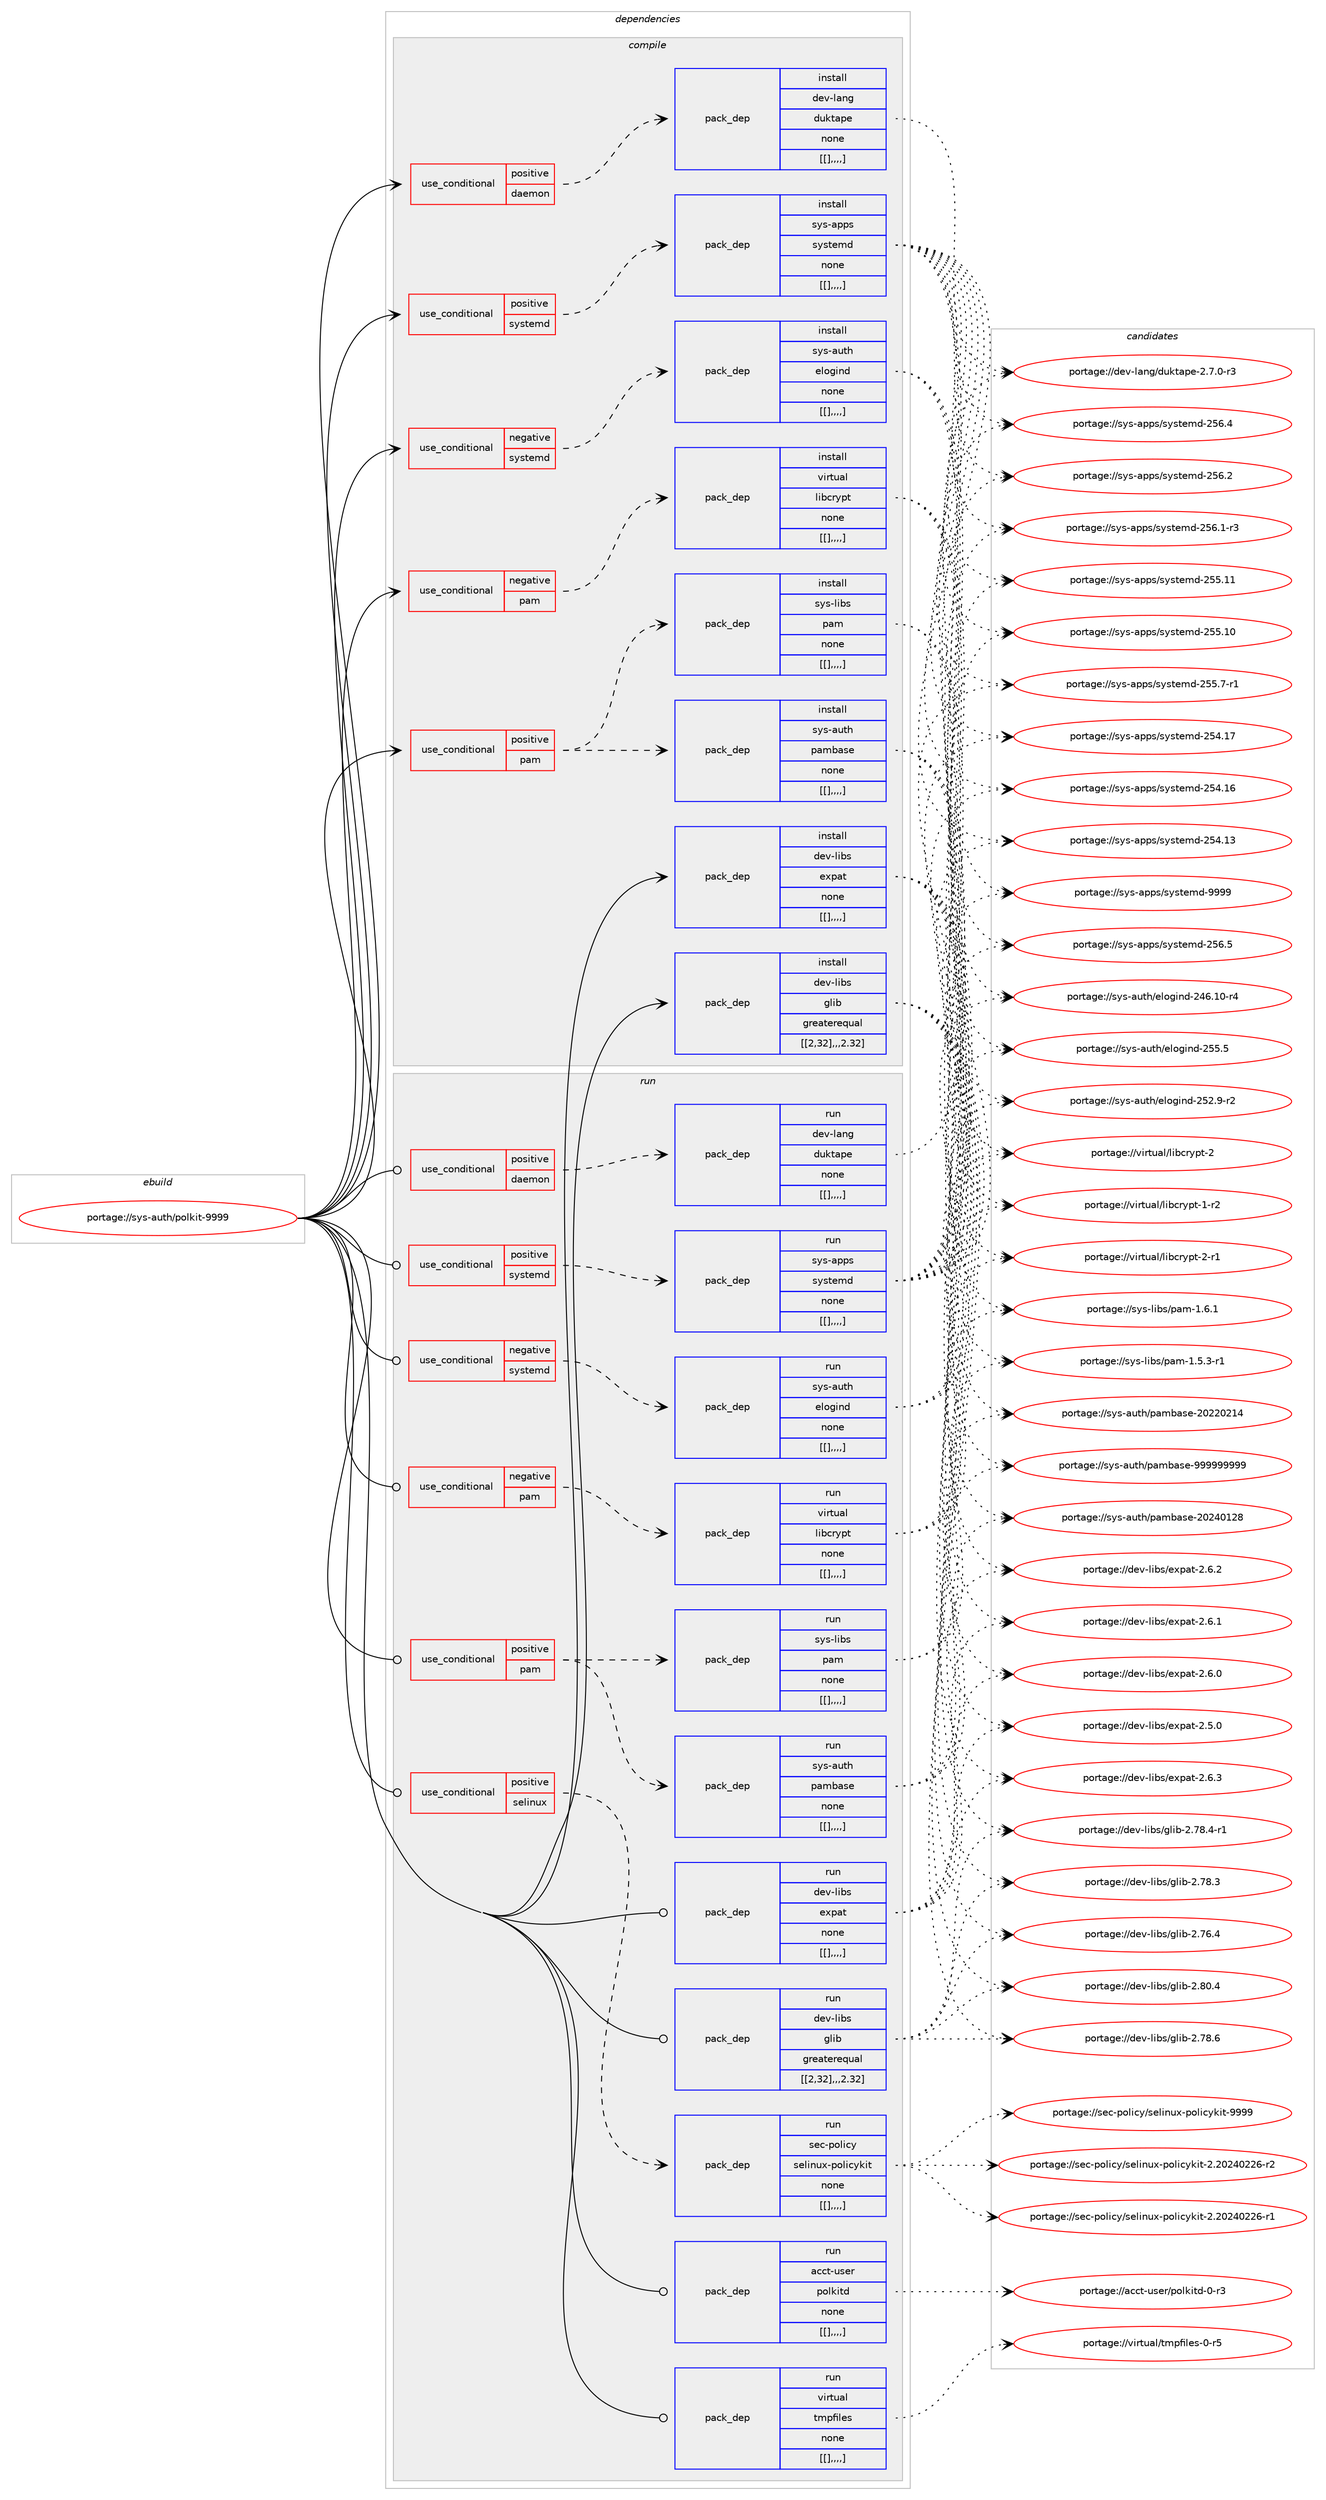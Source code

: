 digraph prolog {

# *************
# Graph options
# *************

newrank=true;
concentrate=true;
compound=true;
graph [rankdir=LR,fontname=Helvetica,fontsize=10,ranksep=1.5];#, ranksep=2.5, nodesep=0.2];
edge  [arrowhead=vee];
node  [fontname=Helvetica,fontsize=10];

# **********
# The ebuild
# **********

subgraph cluster_leftcol {
color=gray;
label=<<i>ebuild</i>>;
id [label="portage://sys-auth/polkit-9999", color=red, width=4, href="../sys-auth/polkit-9999.svg"];
}

# ****************
# The dependencies
# ****************

subgraph cluster_midcol {
color=gray;
label=<<i>dependencies</i>>;
subgraph cluster_compile {
fillcolor="#eeeeee";
style=filled;
label=<<i>compile</i>>;
subgraph cond117520 {
dependency443990 [label=<<TABLE BORDER="0" CELLBORDER="1" CELLSPACING="0" CELLPADDING="4"><TR><TD ROWSPAN="3" CELLPADDING="10">use_conditional</TD></TR><TR><TD>negative</TD></TR><TR><TD>pam</TD></TR></TABLE>>, shape=none, color=red];
subgraph pack323399 {
dependency443991 [label=<<TABLE BORDER="0" CELLBORDER="1" CELLSPACING="0" CELLPADDING="4" WIDTH="220"><TR><TD ROWSPAN="6" CELLPADDING="30">pack_dep</TD></TR><TR><TD WIDTH="110">install</TD></TR><TR><TD>virtual</TD></TR><TR><TD>libcrypt</TD></TR><TR><TD>none</TD></TR><TR><TD>[[],,,,]</TD></TR></TABLE>>, shape=none, color=blue];
}
dependency443990:e -> dependency443991:w [weight=20,style="dashed",arrowhead="vee"];
}
id:e -> dependency443990:w [weight=20,style="solid",arrowhead="vee"];
subgraph cond117521 {
dependency443992 [label=<<TABLE BORDER="0" CELLBORDER="1" CELLSPACING="0" CELLPADDING="4"><TR><TD ROWSPAN="3" CELLPADDING="10">use_conditional</TD></TR><TR><TD>negative</TD></TR><TR><TD>systemd</TD></TR></TABLE>>, shape=none, color=red];
subgraph pack323400 {
dependency443993 [label=<<TABLE BORDER="0" CELLBORDER="1" CELLSPACING="0" CELLPADDING="4" WIDTH="220"><TR><TD ROWSPAN="6" CELLPADDING="30">pack_dep</TD></TR><TR><TD WIDTH="110">install</TD></TR><TR><TD>sys-auth</TD></TR><TR><TD>elogind</TD></TR><TR><TD>none</TD></TR><TR><TD>[[],,,,]</TD></TR></TABLE>>, shape=none, color=blue];
}
dependency443992:e -> dependency443993:w [weight=20,style="dashed",arrowhead="vee"];
}
id:e -> dependency443992:w [weight=20,style="solid",arrowhead="vee"];
subgraph cond117522 {
dependency443994 [label=<<TABLE BORDER="0" CELLBORDER="1" CELLSPACING="0" CELLPADDING="4"><TR><TD ROWSPAN="3" CELLPADDING="10">use_conditional</TD></TR><TR><TD>positive</TD></TR><TR><TD>daemon</TD></TR></TABLE>>, shape=none, color=red];
subgraph pack323401 {
dependency443995 [label=<<TABLE BORDER="0" CELLBORDER="1" CELLSPACING="0" CELLPADDING="4" WIDTH="220"><TR><TD ROWSPAN="6" CELLPADDING="30">pack_dep</TD></TR><TR><TD WIDTH="110">install</TD></TR><TR><TD>dev-lang</TD></TR><TR><TD>duktape</TD></TR><TR><TD>none</TD></TR><TR><TD>[[],,,,]</TD></TR></TABLE>>, shape=none, color=blue];
}
dependency443994:e -> dependency443995:w [weight=20,style="dashed",arrowhead="vee"];
}
id:e -> dependency443994:w [weight=20,style="solid",arrowhead="vee"];
subgraph cond117523 {
dependency443996 [label=<<TABLE BORDER="0" CELLBORDER="1" CELLSPACING="0" CELLPADDING="4"><TR><TD ROWSPAN="3" CELLPADDING="10">use_conditional</TD></TR><TR><TD>positive</TD></TR><TR><TD>pam</TD></TR></TABLE>>, shape=none, color=red];
subgraph pack323402 {
dependency443997 [label=<<TABLE BORDER="0" CELLBORDER="1" CELLSPACING="0" CELLPADDING="4" WIDTH="220"><TR><TD ROWSPAN="6" CELLPADDING="30">pack_dep</TD></TR><TR><TD WIDTH="110">install</TD></TR><TR><TD>sys-auth</TD></TR><TR><TD>pambase</TD></TR><TR><TD>none</TD></TR><TR><TD>[[],,,,]</TD></TR></TABLE>>, shape=none, color=blue];
}
dependency443996:e -> dependency443997:w [weight=20,style="dashed",arrowhead="vee"];
subgraph pack323403 {
dependency443998 [label=<<TABLE BORDER="0" CELLBORDER="1" CELLSPACING="0" CELLPADDING="4" WIDTH="220"><TR><TD ROWSPAN="6" CELLPADDING="30">pack_dep</TD></TR><TR><TD WIDTH="110">install</TD></TR><TR><TD>sys-libs</TD></TR><TR><TD>pam</TD></TR><TR><TD>none</TD></TR><TR><TD>[[],,,,]</TD></TR></TABLE>>, shape=none, color=blue];
}
dependency443996:e -> dependency443998:w [weight=20,style="dashed",arrowhead="vee"];
}
id:e -> dependency443996:w [weight=20,style="solid",arrowhead="vee"];
subgraph cond117524 {
dependency443999 [label=<<TABLE BORDER="0" CELLBORDER="1" CELLSPACING="0" CELLPADDING="4"><TR><TD ROWSPAN="3" CELLPADDING="10">use_conditional</TD></TR><TR><TD>positive</TD></TR><TR><TD>systemd</TD></TR></TABLE>>, shape=none, color=red];
subgraph pack323404 {
dependency444000 [label=<<TABLE BORDER="0" CELLBORDER="1" CELLSPACING="0" CELLPADDING="4" WIDTH="220"><TR><TD ROWSPAN="6" CELLPADDING="30">pack_dep</TD></TR><TR><TD WIDTH="110">install</TD></TR><TR><TD>sys-apps</TD></TR><TR><TD>systemd</TD></TR><TR><TD>none</TD></TR><TR><TD>[[],,,,]</TD></TR></TABLE>>, shape=none, color=blue];
}
dependency443999:e -> dependency444000:w [weight=20,style="dashed",arrowhead="vee"];
}
id:e -> dependency443999:w [weight=20,style="solid",arrowhead="vee"];
subgraph pack323405 {
dependency444001 [label=<<TABLE BORDER="0" CELLBORDER="1" CELLSPACING="0" CELLPADDING="4" WIDTH="220"><TR><TD ROWSPAN="6" CELLPADDING="30">pack_dep</TD></TR><TR><TD WIDTH="110">install</TD></TR><TR><TD>dev-libs</TD></TR><TR><TD>expat</TD></TR><TR><TD>none</TD></TR><TR><TD>[[],,,,]</TD></TR></TABLE>>, shape=none, color=blue];
}
id:e -> dependency444001:w [weight=20,style="solid",arrowhead="vee"];
subgraph pack323406 {
dependency444002 [label=<<TABLE BORDER="0" CELLBORDER="1" CELLSPACING="0" CELLPADDING="4" WIDTH="220"><TR><TD ROWSPAN="6" CELLPADDING="30">pack_dep</TD></TR><TR><TD WIDTH="110">install</TD></TR><TR><TD>dev-libs</TD></TR><TR><TD>glib</TD></TR><TR><TD>greaterequal</TD></TR><TR><TD>[[2,32],,,2.32]</TD></TR></TABLE>>, shape=none, color=blue];
}
id:e -> dependency444002:w [weight=20,style="solid",arrowhead="vee"];
}
subgraph cluster_compileandrun {
fillcolor="#eeeeee";
style=filled;
label=<<i>compile and run</i>>;
}
subgraph cluster_run {
fillcolor="#eeeeee";
style=filled;
label=<<i>run</i>>;
subgraph cond117525 {
dependency444003 [label=<<TABLE BORDER="0" CELLBORDER="1" CELLSPACING="0" CELLPADDING="4"><TR><TD ROWSPAN="3" CELLPADDING="10">use_conditional</TD></TR><TR><TD>negative</TD></TR><TR><TD>pam</TD></TR></TABLE>>, shape=none, color=red];
subgraph pack323407 {
dependency444004 [label=<<TABLE BORDER="0" CELLBORDER="1" CELLSPACING="0" CELLPADDING="4" WIDTH="220"><TR><TD ROWSPAN="6" CELLPADDING="30">pack_dep</TD></TR><TR><TD WIDTH="110">run</TD></TR><TR><TD>virtual</TD></TR><TR><TD>libcrypt</TD></TR><TR><TD>none</TD></TR><TR><TD>[[],,,,]</TD></TR></TABLE>>, shape=none, color=blue];
}
dependency444003:e -> dependency444004:w [weight=20,style="dashed",arrowhead="vee"];
}
id:e -> dependency444003:w [weight=20,style="solid",arrowhead="odot"];
subgraph cond117526 {
dependency444005 [label=<<TABLE BORDER="0" CELLBORDER="1" CELLSPACING="0" CELLPADDING="4"><TR><TD ROWSPAN="3" CELLPADDING="10">use_conditional</TD></TR><TR><TD>negative</TD></TR><TR><TD>systemd</TD></TR></TABLE>>, shape=none, color=red];
subgraph pack323408 {
dependency444006 [label=<<TABLE BORDER="0" CELLBORDER="1" CELLSPACING="0" CELLPADDING="4" WIDTH="220"><TR><TD ROWSPAN="6" CELLPADDING="30">pack_dep</TD></TR><TR><TD WIDTH="110">run</TD></TR><TR><TD>sys-auth</TD></TR><TR><TD>elogind</TD></TR><TR><TD>none</TD></TR><TR><TD>[[],,,,]</TD></TR></TABLE>>, shape=none, color=blue];
}
dependency444005:e -> dependency444006:w [weight=20,style="dashed",arrowhead="vee"];
}
id:e -> dependency444005:w [weight=20,style="solid",arrowhead="odot"];
subgraph cond117527 {
dependency444007 [label=<<TABLE BORDER="0" CELLBORDER="1" CELLSPACING="0" CELLPADDING="4"><TR><TD ROWSPAN="3" CELLPADDING="10">use_conditional</TD></TR><TR><TD>positive</TD></TR><TR><TD>daemon</TD></TR></TABLE>>, shape=none, color=red];
subgraph pack323409 {
dependency444008 [label=<<TABLE BORDER="0" CELLBORDER="1" CELLSPACING="0" CELLPADDING="4" WIDTH="220"><TR><TD ROWSPAN="6" CELLPADDING="30">pack_dep</TD></TR><TR><TD WIDTH="110">run</TD></TR><TR><TD>dev-lang</TD></TR><TR><TD>duktape</TD></TR><TR><TD>none</TD></TR><TR><TD>[[],,,,]</TD></TR></TABLE>>, shape=none, color=blue];
}
dependency444007:e -> dependency444008:w [weight=20,style="dashed",arrowhead="vee"];
}
id:e -> dependency444007:w [weight=20,style="solid",arrowhead="odot"];
subgraph cond117528 {
dependency444009 [label=<<TABLE BORDER="0" CELLBORDER="1" CELLSPACING="0" CELLPADDING="4"><TR><TD ROWSPAN="3" CELLPADDING="10">use_conditional</TD></TR><TR><TD>positive</TD></TR><TR><TD>pam</TD></TR></TABLE>>, shape=none, color=red];
subgraph pack323410 {
dependency444010 [label=<<TABLE BORDER="0" CELLBORDER="1" CELLSPACING="0" CELLPADDING="4" WIDTH="220"><TR><TD ROWSPAN="6" CELLPADDING="30">pack_dep</TD></TR><TR><TD WIDTH="110">run</TD></TR><TR><TD>sys-auth</TD></TR><TR><TD>pambase</TD></TR><TR><TD>none</TD></TR><TR><TD>[[],,,,]</TD></TR></TABLE>>, shape=none, color=blue];
}
dependency444009:e -> dependency444010:w [weight=20,style="dashed",arrowhead="vee"];
subgraph pack323411 {
dependency444011 [label=<<TABLE BORDER="0" CELLBORDER="1" CELLSPACING="0" CELLPADDING="4" WIDTH="220"><TR><TD ROWSPAN="6" CELLPADDING="30">pack_dep</TD></TR><TR><TD WIDTH="110">run</TD></TR><TR><TD>sys-libs</TD></TR><TR><TD>pam</TD></TR><TR><TD>none</TD></TR><TR><TD>[[],,,,]</TD></TR></TABLE>>, shape=none, color=blue];
}
dependency444009:e -> dependency444011:w [weight=20,style="dashed",arrowhead="vee"];
}
id:e -> dependency444009:w [weight=20,style="solid",arrowhead="odot"];
subgraph cond117529 {
dependency444012 [label=<<TABLE BORDER="0" CELLBORDER="1" CELLSPACING="0" CELLPADDING="4"><TR><TD ROWSPAN="3" CELLPADDING="10">use_conditional</TD></TR><TR><TD>positive</TD></TR><TR><TD>selinux</TD></TR></TABLE>>, shape=none, color=red];
subgraph pack323412 {
dependency444013 [label=<<TABLE BORDER="0" CELLBORDER="1" CELLSPACING="0" CELLPADDING="4" WIDTH="220"><TR><TD ROWSPAN="6" CELLPADDING="30">pack_dep</TD></TR><TR><TD WIDTH="110">run</TD></TR><TR><TD>sec-policy</TD></TR><TR><TD>selinux-policykit</TD></TR><TR><TD>none</TD></TR><TR><TD>[[],,,,]</TD></TR></TABLE>>, shape=none, color=blue];
}
dependency444012:e -> dependency444013:w [weight=20,style="dashed",arrowhead="vee"];
}
id:e -> dependency444012:w [weight=20,style="solid",arrowhead="odot"];
subgraph cond117530 {
dependency444014 [label=<<TABLE BORDER="0" CELLBORDER="1" CELLSPACING="0" CELLPADDING="4"><TR><TD ROWSPAN="3" CELLPADDING="10">use_conditional</TD></TR><TR><TD>positive</TD></TR><TR><TD>systemd</TD></TR></TABLE>>, shape=none, color=red];
subgraph pack323413 {
dependency444015 [label=<<TABLE BORDER="0" CELLBORDER="1" CELLSPACING="0" CELLPADDING="4" WIDTH="220"><TR><TD ROWSPAN="6" CELLPADDING="30">pack_dep</TD></TR><TR><TD WIDTH="110">run</TD></TR><TR><TD>sys-apps</TD></TR><TR><TD>systemd</TD></TR><TR><TD>none</TD></TR><TR><TD>[[],,,,]</TD></TR></TABLE>>, shape=none, color=blue];
}
dependency444014:e -> dependency444015:w [weight=20,style="dashed",arrowhead="vee"];
}
id:e -> dependency444014:w [weight=20,style="solid",arrowhead="odot"];
subgraph pack323414 {
dependency444016 [label=<<TABLE BORDER="0" CELLBORDER="1" CELLSPACING="0" CELLPADDING="4" WIDTH="220"><TR><TD ROWSPAN="6" CELLPADDING="30">pack_dep</TD></TR><TR><TD WIDTH="110">run</TD></TR><TR><TD>acct-user</TD></TR><TR><TD>polkitd</TD></TR><TR><TD>none</TD></TR><TR><TD>[[],,,,]</TD></TR></TABLE>>, shape=none, color=blue];
}
id:e -> dependency444016:w [weight=20,style="solid",arrowhead="odot"];
subgraph pack323415 {
dependency444017 [label=<<TABLE BORDER="0" CELLBORDER="1" CELLSPACING="0" CELLPADDING="4" WIDTH="220"><TR><TD ROWSPAN="6" CELLPADDING="30">pack_dep</TD></TR><TR><TD WIDTH="110">run</TD></TR><TR><TD>dev-libs</TD></TR><TR><TD>expat</TD></TR><TR><TD>none</TD></TR><TR><TD>[[],,,,]</TD></TR></TABLE>>, shape=none, color=blue];
}
id:e -> dependency444017:w [weight=20,style="solid",arrowhead="odot"];
subgraph pack323416 {
dependency444018 [label=<<TABLE BORDER="0" CELLBORDER="1" CELLSPACING="0" CELLPADDING="4" WIDTH="220"><TR><TD ROWSPAN="6" CELLPADDING="30">pack_dep</TD></TR><TR><TD WIDTH="110">run</TD></TR><TR><TD>dev-libs</TD></TR><TR><TD>glib</TD></TR><TR><TD>greaterequal</TD></TR><TR><TD>[[2,32],,,2.32]</TD></TR></TABLE>>, shape=none, color=blue];
}
id:e -> dependency444018:w [weight=20,style="solid",arrowhead="odot"];
subgraph pack323417 {
dependency444019 [label=<<TABLE BORDER="0" CELLBORDER="1" CELLSPACING="0" CELLPADDING="4" WIDTH="220"><TR><TD ROWSPAN="6" CELLPADDING="30">pack_dep</TD></TR><TR><TD WIDTH="110">run</TD></TR><TR><TD>virtual</TD></TR><TR><TD>tmpfiles</TD></TR><TR><TD>none</TD></TR><TR><TD>[[],,,,]</TD></TR></TABLE>>, shape=none, color=blue];
}
id:e -> dependency444019:w [weight=20,style="solid",arrowhead="odot"];
}
}

# **************
# The candidates
# **************

subgraph cluster_choices {
rank=same;
color=gray;
label=<<i>candidates</i>>;

subgraph choice323399 {
color=black;
nodesep=1;
choice1181051141161179710847108105989911412111211645504511449 [label="portage://virtual/libcrypt-2-r1", color=red, width=4,href="../virtual/libcrypt-2-r1.svg"];
choice118105114116117971084710810598991141211121164550 [label="portage://virtual/libcrypt-2", color=red, width=4,href="../virtual/libcrypt-2.svg"];
choice1181051141161179710847108105989911412111211645494511450 [label="portage://virtual/libcrypt-1-r2", color=red, width=4,href="../virtual/libcrypt-1-r2.svg"];
dependency443991:e -> choice1181051141161179710847108105989911412111211645504511449:w [style=dotted,weight="100"];
dependency443991:e -> choice118105114116117971084710810598991141211121164550:w [style=dotted,weight="100"];
dependency443991:e -> choice1181051141161179710847108105989911412111211645494511450:w [style=dotted,weight="100"];
}
subgraph choice323400 {
color=black;
nodesep=1;
choice115121115459711711610447101108111103105110100455053534653 [label="portage://sys-auth/elogind-255.5", color=red, width=4,href="../sys-auth/elogind-255.5.svg"];
choice1151211154597117116104471011081111031051101004550535046574511450 [label="portage://sys-auth/elogind-252.9-r2", color=red, width=4,href="../sys-auth/elogind-252.9-r2.svg"];
choice115121115459711711610447101108111103105110100455052544649484511452 [label="portage://sys-auth/elogind-246.10-r4", color=red, width=4,href="../sys-auth/elogind-246.10-r4.svg"];
dependency443993:e -> choice115121115459711711610447101108111103105110100455053534653:w [style=dotted,weight="100"];
dependency443993:e -> choice1151211154597117116104471011081111031051101004550535046574511450:w [style=dotted,weight="100"];
dependency443993:e -> choice115121115459711711610447101108111103105110100455052544649484511452:w [style=dotted,weight="100"];
}
subgraph choice323401 {
color=black;
nodesep=1;
choice100101118451089711010347100117107116971121014550465546484511451 [label="portage://dev-lang/duktape-2.7.0-r3", color=red, width=4,href="../dev-lang/duktape-2.7.0-r3.svg"];
dependency443995:e -> choice100101118451089711010347100117107116971121014550465546484511451:w [style=dotted,weight="100"];
}
subgraph choice323402 {
color=black;
nodesep=1;
choice11512111545971171161044711297109989711510145575757575757575757 [label="portage://sys-auth/pambase-999999999", color=red, width=4,href="../sys-auth/pambase-999999999.svg"];
choice115121115459711711610447112971099897115101455048505248495056 [label="portage://sys-auth/pambase-20240128", color=red, width=4,href="../sys-auth/pambase-20240128.svg"];
choice115121115459711711610447112971099897115101455048505048504952 [label="portage://sys-auth/pambase-20220214", color=red, width=4,href="../sys-auth/pambase-20220214.svg"];
dependency443997:e -> choice11512111545971171161044711297109989711510145575757575757575757:w [style=dotted,weight="100"];
dependency443997:e -> choice115121115459711711610447112971099897115101455048505248495056:w [style=dotted,weight="100"];
dependency443997:e -> choice115121115459711711610447112971099897115101455048505048504952:w [style=dotted,weight="100"];
}
subgraph choice323403 {
color=black;
nodesep=1;
choice11512111545108105981154711297109454946544649 [label="portage://sys-libs/pam-1.6.1", color=red, width=4,href="../sys-libs/pam-1.6.1.svg"];
choice115121115451081059811547112971094549465346514511449 [label="portage://sys-libs/pam-1.5.3-r1", color=red, width=4,href="../sys-libs/pam-1.5.3-r1.svg"];
dependency443998:e -> choice11512111545108105981154711297109454946544649:w [style=dotted,weight="100"];
dependency443998:e -> choice115121115451081059811547112971094549465346514511449:w [style=dotted,weight="100"];
}
subgraph choice323404 {
color=black;
nodesep=1;
choice1151211154597112112115471151211151161011091004557575757 [label="portage://sys-apps/systemd-9999", color=red, width=4,href="../sys-apps/systemd-9999.svg"];
choice115121115459711211211547115121115116101109100455053544653 [label="portage://sys-apps/systemd-256.5", color=red, width=4,href="../sys-apps/systemd-256.5.svg"];
choice115121115459711211211547115121115116101109100455053544652 [label="portage://sys-apps/systemd-256.4", color=red, width=4,href="../sys-apps/systemd-256.4.svg"];
choice115121115459711211211547115121115116101109100455053544650 [label="portage://sys-apps/systemd-256.2", color=red, width=4,href="../sys-apps/systemd-256.2.svg"];
choice1151211154597112112115471151211151161011091004550535446494511451 [label="portage://sys-apps/systemd-256.1-r3", color=red, width=4,href="../sys-apps/systemd-256.1-r3.svg"];
choice11512111545971121121154711512111511610110910045505353464949 [label="portage://sys-apps/systemd-255.11", color=red, width=4,href="../sys-apps/systemd-255.11.svg"];
choice11512111545971121121154711512111511610110910045505353464948 [label="portage://sys-apps/systemd-255.10", color=red, width=4,href="../sys-apps/systemd-255.10.svg"];
choice1151211154597112112115471151211151161011091004550535346554511449 [label="portage://sys-apps/systemd-255.7-r1", color=red, width=4,href="../sys-apps/systemd-255.7-r1.svg"];
choice11512111545971121121154711512111511610110910045505352464955 [label="portage://sys-apps/systemd-254.17", color=red, width=4,href="../sys-apps/systemd-254.17.svg"];
choice11512111545971121121154711512111511610110910045505352464954 [label="portage://sys-apps/systemd-254.16", color=red, width=4,href="../sys-apps/systemd-254.16.svg"];
choice11512111545971121121154711512111511610110910045505352464951 [label="portage://sys-apps/systemd-254.13", color=red, width=4,href="../sys-apps/systemd-254.13.svg"];
dependency444000:e -> choice1151211154597112112115471151211151161011091004557575757:w [style=dotted,weight="100"];
dependency444000:e -> choice115121115459711211211547115121115116101109100455053544653:w [style=dotted,weight="100"];
dependency444000:e -> choice115121115459711211211547115121115116101109100455053544652:w [style=dotted,weight="100"];
dependency444000:e -> choice115121115459711211211547115121115116101109100455053544650:w [style=dotted,weight="100"];
dependency444000:e -> choice1151211154597112112115471151211151161011091004550535446494511451:w [style=dotted,weight="100"];
dependency444000:e -> choice11512111545971121121154711512111511610110910045505353464949:w [style=dotted,weight="100"];
dependency444000:e -> choice11512111545971121121154711512111511610110910045505353464948:w [style=dotted,weight="100"];
dependency444000:e -> choice1151211154597112112115471151211151161011091004550535346554511449:w [style=dotted,weight="100"];
dependency444000:e -> choice11512111545971121121154711512111511610110910045505352464955:w [style=dotted,weight="100"];
dependency444000:e -> choice11512111545971121121154711512111511610110910045505352464954:w [style=dotted,weight="100"];
dependency444000:e -> choice11512111545971121121154711512111511610110910045505352464951:w [style=dotted,weight="100"];
}
subgraph choice323405 {
color=black;
nodesep=1;
choice10010111845108105981154710112011297116455046544651 [label="portage://dev-libs/expat-2.6.3", color=red, width=4,href="../dev-libs/expat-2.6.3.svg"];
choice10010111845108105981154710112011297116455046544650 [label="portage://dev-libs/expat-2.6.2", color=red, width=4,href="../dev-libs/expat-2.6.2.svg"];
choice10010111845108105981154710112011297116455046544649 [label="portage://dev-libs/expat-2.6.1", color=red, width=4,href="../dev-libs/expat-2.6.1.svg"];
choice10010111845108105981154710112011297116455046544648 [label="portage://dev-libs/expat-2.6.0", color=red, width=4,href="../dev-libs/expat-2.6.0.svg"];
choice10010111845108105981154710112011297116455046534648 [label="portage://dev-libs/expat-2.5.0", color=red, width=4,href="../dev-libs/expat-2.5.0.svg"];
dependency444001:e -> choice10010111845108105981154710112011297116455046544651:w [style=dotted,weight="100"];
dependency444001:e -> choice10010111845108105981154710112011297116455046544650:w [style=dotted,weight="100"];
dependency444001:e -> choice10010111845108105981154710112011297116455046544649:w [style=dotted,weight="100"];
dependency444001:e -> choice10010111845108105981154710112011297116455046544648:w [style=dotted,weight="100"];
dependency444001:e -> choice10010111845108105981154710112011297116455046534648:w [style=dotted,weight="100"];
}
subgraph choice323406 {
color=black;
nodesep=1;
choice1001011184510810598115471031081059845504656484652 [label="portage://dev-libs/glib-2.80.4", color=red, width=4,href="../dev-libs/glib-2.80.4.svg"];
choice1001011184510810598115471031081059845504655564654 [label="portage://dev-libs/glib-2.78.6", color=red, width=4,href="../dev-libs/glib-2.78.6.svg"];
choice10010111845108105981154710310810598455046555646524511449 [label="portage://dev-libs/glib-2.78.4-r1", color=red, width=4,href="../dev-libs/glib-2.78.4-r1.svg"];
choice1001011184510810598115471031081059845504655564651 [label="portage://dev-libs/glib-2.78.3", color=red, width=4,href="../dev-libs/glib-2.78.3.svg"];
choice1001011184510810598115471031081059845504655544652 [label="portage://dev-libs/glib-2.76.4", color=red, width=4,href="../dev-libs/glib-2.76.4.svg"];
dependency444002:e -> choice1001011184510810598115471031081059845504656484652:w [style=dotted,weight="100"];
dependency444002:e -> choice1001011184510810598115471031081059845504655564654:w [style=dotted,weight="100"];
dependency444002:e -> choice10010111845108105981154710310810598455046555646524511449:w [style=dotted,weight="100"];
dependency444002:e -> choice1001011184510810598115471031081059845504655564651:w [style=dotted,weight="100"];
dependency444002:e -> choice1001011184510810598115471031081059845504655544652:w [style=dotted,weight="100"];
}
subgraph choice323407 {
color=black;
nodesep=1;
choice1181051141161179710847108105989911412111211645504511449 [label="portage://virtual/libcrypt-2-r1", color=red, width=4,href="../virtual/libcrypt-2-r1.svg"];
choice118105114116117971084710810598991141211121164550 [label="portage://virtual/libcrypt-2", color=red, width=4,href="../virtual/libcrypt-2.svg"];
choice1181051141161179710847108105989911412111211645494511450 [label="portage://virtual/libcrypt-1-r2", color=red, width=4,href="../virtual/libcrypt-1-r2.svg"];
dependency444004:e -> choice1181051141161179710847108105989911412111211645504511449:w [style=dotted,weight="100"];
dependency444004:e -> choice118105114116117971084710810598991141211121164550:w [style=dotted,weight="100"];
dependency444004:e -> choice1181051141161179710847108105989911412111211645494511450:w [style=dotted,weight="100"];
}
subgraph choice323408 {
color=black;
nodesep=1;
choice115121115459711711610447101108111103105110100455053534653 [label="portage://sys-auth/elogind-255.5", color=red, width=4,href="../sys-auth/elogind-255.5.svg"];
choice1151211154597117116104471011081111031051101004550535046574511450 [label="portage://sys-auth/elogind-252.9-r2", color=red, width=4,href="../sys-auth/elogind-252.9-r2.svg"];
choice115121115459711711610447101108111103105110100455052544649484511452 [label="portage://sys-auth/elogind-246.10-r4", color=red, width=4,href="../sys-auth/elogind-246.10-r4.svg"];
dependency444006:e -> choice115121115459711711610447101108111103105110100455053534653:w [style=dotted,weight="100"];
dependency444006:e -> choice1151211154597117116104471011081111031051101004550535046574511450:w [style=dotted,weight="100"];
dependency444006:e -> choice115121115459711711610447101108111103105110100455052544649484511452:w [style=dotted,weight="100"];
}
subgraph choice323409 {
color=black;
nodesep=1;
choice100101118451089711010347100117107116971121014550465546484511451 [label="portage://dev-lang/duktape-2.7.0-r3", color=red, width=4,href="../dev-lang/duktape-2.7.0-r3.svg"];
dependency444008:e -> choice100101118451089711010347100117107116971121014550465546484511451:w [style=dotted,weight="100"];
}
subgraph choice323410 {
color=black;
nodesep=1;
choice11512111545971171161044711297109989711510145575757575757575757 [label="portage://sys-auth/pambase-999999999", color=red, width=4,href="../sys-auth/pambase-999999999.svg"];
choice115121115459711711610447112971099897115101455048505248495056 [label="portage://sys-auth/pambase-20240128", color=red, width=4,href="../sys-auth/pambase-20240128.svg"];
choice115121115459711711610447112971099897115101455048505048504952 [label="portage://sys-auth/pambase-20220214", color=red, width=4,href="../sys-auth/pambase-20220214.svg"];
dependency444010:e -> choice11512111545971171161044711297109989711510145575757575757575757:w [style=dotted,weight="100"];
dependency444010:e -> choice115121115459711711610447112971099897115101455048505248495056:w [style=dotted,weight="100"];
dependency444010:e -> choice115121115459711711610447112971099897115101455048505048504952:w [style=dotted,weight="100"];
}
subgraph choice323411 {
color=black;
nodesep=1;
choice11512111545108105981154711297109454946544649 [label="portage://sys-libs/pam-1.6.1", color=red, width=4,href="../sys-libs/pam-1.6.1.svg"];
choice115121115451081059811547112971094549465346514511449 [label="portage://sys-libs/pam-1.5.3-r1", color=red, width=4,href="../sys-libs/pam-1.5.3-r1.svg"];
dependency444011:e -> choice11512111545108105981154711297109454946544649:w [style=dotted,weight="100"];
dependency444011:e -> choice115121115451081059811547112971094549465346514511449:w [style=dotted,weight="100"];
}
subgraph choice323412 {
color=black;
nodesep=1;
choice1151019945112111108105991214711510110810511011712045112111108105991211071051164557575757 [label="portage://sec-policy/selinux-policykit-9999", color=red, width=4,href="../sec-policy/selinux-policykit-9999.svg"];
choice11510199451121111081059912147115101108105110117120451121111081059912110710511645504650485052485050544511450 [label="portage://sec-policy/selinux-policykit-2.20240226-r2", color=red, width=4,href="../sec-policy/selinux-policykit-2.20240226-r2.svg"];
choice11510199451121111081059912147115101108105110117120451121111081059912110710511645504650485052485050544511449 [label="portage://sec-policy/selinux-policykit-2.20240226-r1", color=red, width=4,href="../sec-policy/selinux-policykit-2.20240226-r1.svg"];
dependency444013:e -> choice1151019945112111108105991214711510110810511011712045112111108105991211071051164557575757:w [style=dotted,weight="100"];
dependency444013:e -> choice11510199451121111081059912147115101108105110117120451121111081059912110710511645504650485052485050544511450:w [style=dotted,weight="100"];
dependency444013:e -> choice11510199451121111081059912147115101108105110117120451121111081059912110710511645504650485052485050544511449:w [style=dotted,weight="100"];
}
subgraph choice323413 {
color=black;
nodesep=1;
choice1151211154597112112115471151211151161011091004557575757 [label="portage://sys-apps/systemd-9999", color=red, width=4,href="../sys-apps/systemd-9999.svg"];
choice115121115459711211211547115121115116101109100455053544653 [label="portage://sys-apps/systemd-256.5", color=red, width=4,href="../sys-apps/systemd-256.5.svg"];
choice115121115459711211211547115121115116101109100455053544652 [label="portage://sys-apps/systemd-256.4", color=red, width=4,href="../sys-apps/systemd-256.4.svg"];
choice115121115459711211211547115121115116101109100455053544650 [label="portage://sys-apps/systemd-256.2", color=red, width=4,href="../sys-apps/systemd-256.2.svg"];
choice1151211154597112112115471151211151161011091004550535446494511451 [label="portage://sys-apps/systemd-256.1-r3", color=red, width=4,href="../sys-apps/systemd-256.1-r3.svg"];
choice11512111545971121121154711512111511610110910045505353464949 [label="portage://sys-apps/systemd-255.11", color=red, width=4,href="../sys-apps/systemd-255.11.svg"];
choice11512111545971121121154711512111511610110910045505353464948 [label="portage://sys-apps/systemd-255.10", color=red, width=4,href="../sys-apps/systemd-255.10.svg"];
choice1151211154597112112115471151211151161011091004550535346554511449 [label="portage://sys-apps/systemd-255.7-r1", color=red, width=4,href="../sys-apps/systemd-255.7-r1.svg"];
choice11512111545971121121154711512111511610110910045505352464955 [label="portage://sys-apps/systemd-254.17", color=red, width=4,href="../sys-apps/systemd-254.17.svg"];
choice11512111545971121121154711512111511610110910045505352464954 [label="portage://sys-apps/systemd-254.16", color=red, width=4,href="../sys-apps/systemd-254.16.svg"];
choice11512111545971121121154711512111511610110910045505352464951 [label="portage://sys-apps/systemd-254.13", color=red, width=4,href="../sys-apps/systemd-254.13.svg"];
dependency444015:e -> choice1151211154597112112115471151211151161011091004557575757:w [style=dotted,weight="100"];
dependency444015:e -> choice115121115459711211211547115121115116101109100455053544653:w [style=dotted,weight="100"];
dependency444015:e -> choice115121115459711211211547115121115116101109100455053544652:w [style=dotted,weight="100"];
dependency444015:e -> choice115121115459711211211547115121115116101109100455053544650:w [style=dotted,weight="100"];
dependency444015:e -> choice1151211154597112112115471151211151161011091004550535446494511451:w [style=dotted,weight="100"];
dependency444015:e -> choice11512111545971121121154711512111511610110910045505353464949:w [style=dotted,weight="100"];
dependency444015:e -> choice11512111545971121121154711512111511610110910045505353464948:w [style=dotted,weight="100"];
dependency444015:e -> choice1151211154597112112115471151211151161011091004550535346554511449:w [style=dotted,weight="100"];
dependency444015:e -> choice11512111545971121121154711512111511610110910045505352464955:w [style=dotted,weight="100"];
dependency444015:e -> choice11512111545971121121154711512111511610110910045505352464954:w [style=dotted,weight="100"];
dependency444015:e -> choice11512111545971121121154711512111511610110910045505352464951:w [style=dotted,weight="100"];
}
subgraph choice323414 {
color=black;
nodesep=1;
choice979999116451171151011144711211110810710511610045484511451 [label="portage://acct-user/polkitd-0-r3", color=red, width=4,href="../acct-user/polkitd-0-r3.svg"];
dependency444016:e -> choice979999116451171151011144711211110810710511610045484511451:w [style=dotted,weight="100"];
}
subgraph choice323415 {
color=black;
nodesep=1;
choice10010111845108105981154710112011297116455046544651 [label="portage://dev-libs/expat-2.6.3", color=red, width=4,href="../dev-libs/expat-2.6.3.svg"];
choice10010111845108105981154710112011297116455046544650 [label="portage://dev-libs/expat-2.6.2", color=red, width=4,href="../dev-libs/expat-2.6.2.svg"];
choice10010111845108105981154710112011297116455046544649 [label="portage://dev-libs/expat-2.6.1", color=red, width=4,href="../dev-libs/expat-2.6.1.svg"];
choice10010111845108105981154710112011297116455046544648 [label="portage://dev-libs/expat-2.6.0", color=red, width=4,href="../dev-libs/expat-2.6.0.svg"];
choice10010111845108105981154710112011297116455046534648 [label="portage://dev-libs/expat-2.5.0", color=red, width=4,href="../dev-libs/expat-2.5.0.svg"];
dependency444017:e -> choice10010111845108105981154710112011297116455046544651:w [style=dotted,weight="100"];
dependency444017:e -> choice10010111845108105981154710112011297116455046544650:w [style=dotted,weight="100"];
dependency444017:e -> choice10010111845108105981154710112011297116455046544649:w [style=dotted,weight="100"];
dependency444017:e -> choice10010111845108105981154710112011297116455046544648:w [style=dotted,weight="100"];
dependency444017:e -> choice10010111845108105981154710112011297116455046534648:w [style=dotted,weight="100"];
}
subgraph choice323416 {
color=black;
nodesep=1;
choice1001011184510810598115471031081059845504656484652 [label="portage://dev-libs/glib-2.80.4", color=red, width=4,href="../dev-libs/glib-2.80.4.svg"];
choice1001011184510810598115471031081059845504655564654 [label="portage://dev-libs/glib-2.78.6", color=red, width=4,href="../dev-libs/glib-2.78.6.svg"];
choice10010111845108105981154710310810598455046555646524511449 [label="portage://dev-libs/glib-2.78.4-r1", color=red, width=4,href="../dev-libs/glib-2.78.4-r1.svg"];
choice1001011184510810598115471031081059845504655564651 [label="portage://dev-libs/glib-2.78.3", color=red, width=4,href="../dev-libs/glib-2.78.3.svg"];
choice1001011184510810598115471031081059845504655544652 [label="portage://dev-libs/glib-2.76.4", color=red, width=4,href="../dev-libs/glib-2.76.4.svg"];
dependency444018:e -> choice1001011184510810598115471031081059845504656484652:w [style=dotted,weight="100"];
dependency444018:e -> choice1001011184510810598115471031081059845504655564654:w [style=dotted,weight="100"];
dependency444018:e -> choice10010111845108105981154710310810598455046555646524511449:w [style=dotted,weight="100"];
dependency444018:e -> choice1001011184510810598115471031081059845504655564651:w [style=dotted,weight="100"];
dependency444018:e -> choice1001011184510810598115471031081059845504655544652:w [style=dotted,weight="100"];
}
subgraph choice323417 {
color=black;
nodesep=1;
choice118105114116117971084711610911210210510810111545484511453 [label="portage://virtual/tmpfiles-0-r5", color=red, width=4,href="../virtual/tmpfiles-0-r5.svg"];
dependency444019:e -> choice118105114116117971084711610911210210510810111545484511453:w [style=dotted,weight="100"];
}
}

}
